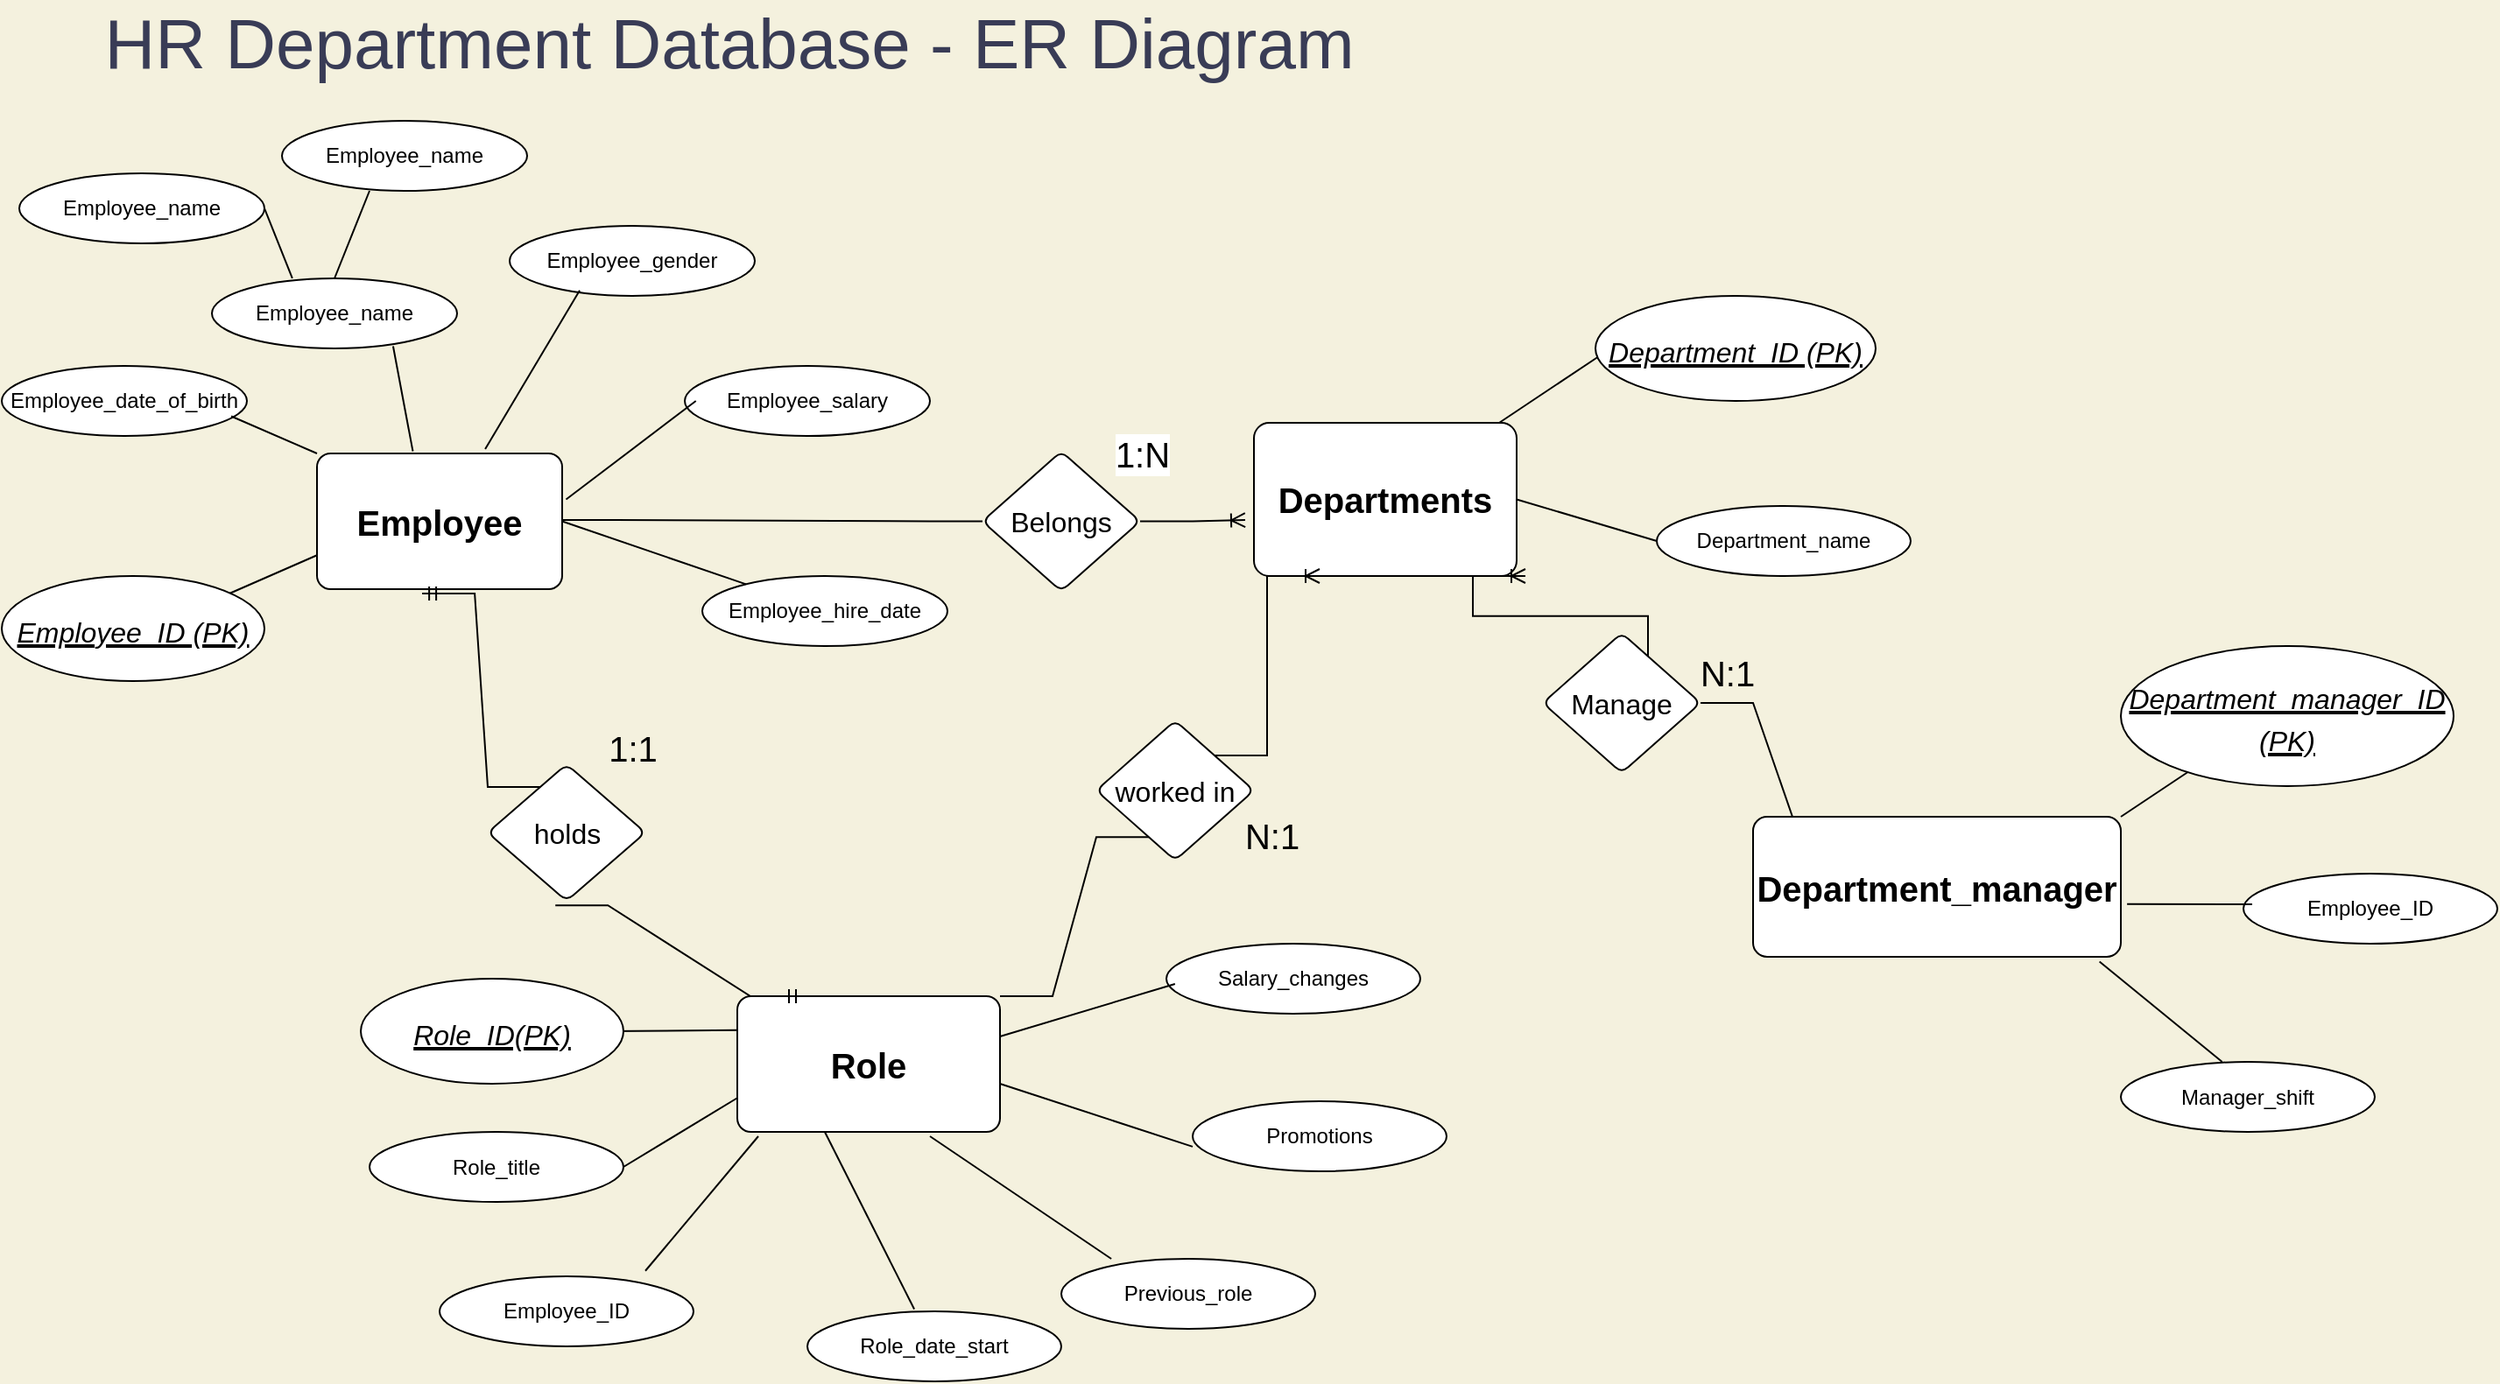 <mxfile version="15.5.8" type="github">
  <diagram name="Page-1" id="a7904f86-f2b4-8e86-fa97-74104820619b">
    <mxGraphModel dx="1456" dy="1641" grid="1" gridSize="10" guides="1" tooltips="1" connect="1" arrows="1" fold="1" page="1" pageScale="1" pageWidth="1600" pageHeight="900" background="#F4F1DE" math="0" shadow="0">
      <root>
        <mxCell id="0" />
        <mxCell id="1" parent="0" />
        <mxCell id="e3raqFH5HiRqm9mPKhRc-3" value="&lt;font style=&quot;font-size: 40px&quot;&gt;HR Department Database - ER Diagram&lt;/font&gt;" style="text;html=1;resizable=0;autosize=1;align=center;verticalAlign=middle;points=[];fillColor=none;strokeColor=none;fontColor=#393C56;rounded=1;sketch=1;" parent="1" vertex="1">
          <mxGeometry x="70" width="730" height="30" as="geometry" />
        </mxCell>
        <mxCell id="hZx71IKOhUPCRJcw6M9n-52" style="edgeStyle=orthogonalEdgeStyle;rounded=0;orthogonalLoop=1;jettySize=auto;html=1;exitX=0.5;exitY=1;exitDx=0;exitDy=0;" parent="1" edge="1">
          <mxGeometry relative="1" as="geometry">
            <mxPoint x="844" y="267.5" as="sourcePoint" />
            <mxPoint x="844" y="267.5" as="targetPoint" />
          </mxGeometry>
        </mxCell>
        <mxCell id="nj0aj4-7wqTGS0bk_ivH-1" value="&lt;b&gt;&lt;font style=&quot;font-size: 20px&quot;&gt;Employee&lt;/font&gt;&lt;/b&gt;" style="rounded=1;arcSize=10;whiteSpace=wrap;html=1;align=center;" parent="1" vertex="1">
          <mxGeometry x="200" y="250" width="140" height="77.5" as="geometry" />
        </mxCell>
        <mxCell id="nj0aj4-7wqTGS0bk_ivH-8" value="Employee_name" style="ellipse;whiteSpace=wrap;html=1;align=center;" parent="1" vertex="1">
          <mxGeometry x="140" y="150" width="140" height="40" as="geometry" />
        </mxCell>
        <mxCell id="nj0aj4-7wqTGS0bk_ivH-9" value="Employee_gender" style="ellipse;whiteSpace=wrap;html=1;align=center;" parent="1" vertex="1">
          <mxGeometry x="310" y="120" width="140" height="40" as="geometry" />
        </mxCell>
        <mxCell id="nj0aj4-7wqTGS0bk_ivH-10" value="Employee_hire_date" style="ellipse;whiteSpace=wrap;html=1;align=center;" parent="1" vertex="1">
          <mxGeometry x="420" y="320" width="140" height="40" as="geometry" />
        </mxCell>
        <mxCell id="nj0aj4-7wqTGS0bk_ivH-11" value="Employee_date_of_birth" style="ellipse;whiteSpace=wrap;html=1;align=center;" parent="1" vertex="1">
          <mxGeometry x="20" y="200" width="140" height="40" as="geometry" />
        </mxCell>
        <mxCell id="nj0aj4-7wqTGS0bk_ivH-12" value="Employee_salary" style="ellipse;whiteSpace=wrap;html=1;align=center;" parent="1" vertex="1">
          <mxGeometry x="410" y="200" width="140" height="40" as="geometry" />
        </mxCell>
        <mxCell id="nj0aj4-7wqTGS0bk_ivH-13" value="Role_title" style="ellipse;whiteSpace=wrap;html=1;align=center;" parent="1" vertex="1">
          <mxGeometry x="230" y="637.5" width="145" height="40" as="geometry" />
        </mxCell>
        <mxCell id="nj0aj4-7wqTGS0bk_ivH-16" value="&lt;b&gt;&lt;font style=&quot;font-size: 20px&quot;&gt;Role&lt;/font&gt;&lt;/b&gt;" style="rounded=1;arcSize=10;whiteSpace=wrap;html=1;align=center;" parent="1" vertex="1">
          <mxGeometry x="440" y="560" width="150" height="77.5" as="geometry" />
        </mxCell>
        <mxCell id="nj0aj4-7wqTGS0bk_ivH-20" value="Employee_ID" style="ellipse;whiteSpace=wrap;html=1;align=center;" parent="1" vertex="1">
          <mxGeometry x="1300" y="490" width="145" height="40" as="geometry" />
        </mxCell>
        <mxCell id="nj0aj4-7wqTGS0bk_ivH-23" value="Promotions" style="ellipse;whiteSpace=wrap;html=1;align=center;" parent="1" vertex="1">
          <mxGeometry x="700" y="620" width="145" height="40" as="geometry" />
        </mxCell>
        <mxCell id="nj0aj4-7wqTGS0bk_ivH-24" value="Salary_changes" style="ellipse;whiteSpace=wrap;html=1;align=center;" parent="1" vertex="1">
          <mxGeometry x="685" y="530" width="145" height="40" as="geometry" />
        </mxCell>
        <mxCell id="nj0aj4-7wqTGS0bk_ivH-25" value="Previous_role" style="ellipse;whiteSpace=wrap;html=1;align=center;" parent="1" vertex="1">
          <mxGeometry x="625" y="710" width="145" height="40" as="geometry" />
        </mxCell>
        <mxCell id="nj0aj4-7wqTGS0bk_ivH-26" value="Role_date_start" style="ellipse;whiteSpace=wrap;html=1;align=center;" parent="1" vertex="1">
          <mxGeometry x="480" y="740" width="145" height="40" as="geometry" />
        </mxCell>
        <mxCell id="nj0aj4-7wqTGS0bk_ivH-27" value="&lt;b&gt;&lt;font style=&quot;font-size: 20px&quot;&gt;Department_manager&lt;/font&gt;&lt;/b&gt;" style="rounded=1;arcSize=10;whiteSpace=wrap;html=1;align=center;" parent="1" vertex="1">
          <mxGeometry x="1020" y="457.5" width="210" height="80" as="geometry" />
        </mxCell>
        <mxCell id="nj0aj4-7wqTGS0bk_ivH-30" value="Manager_shift" style="ellipse;whiteSpace=wrap;html=1;align=center;" parent="1" vertex="1">
          <mxGeometry x="1230" y="597.5" width="145" height="40" as="geometry" />
        </mxCell>
        <mxCell id="nj0aj4-7wqTGS0bk_ivH-46" value="&lt;b&gt;&lt;font style=&quot;font-size: 20px&quot;&gt;Departments&lt;/font&gt;&lt;/b&gt;" style="rounded=1;arcSize=10;whiteSpace=wrap;html=1;align=center;" parent="1" vertex="1">
          <mxGeometry x="735" y="232.5" width="150" height="87.5" as="geometry" />
        </mxCell>
        <mxCell id="nj0aj4-7wqTGS0bk_ivH-47" value="Department_name" style="ellipse;whiteSpace=wrap;html=1;align=center;" parent="1" vertex="1">
          <mxGeometry x="965" y="280" width="145" height="40" as="geometry" />
        </mxCell>
        <mxCell id="1IycwErhCTAVCrpmvj0n-6" value="" style="endArrow=none;html=1;rounded=0;exitX=0.686;exitY=-0.032;exitDx=0;exitDy=0;exitPerimeter=0;" edge="1" parent="1" source="nj0aj4-7wqTGS0bk_ivH-1">
          <mxGeometry width="50" height="50" relative="1" as="geometry">
            <mxPoint x="300" y="206.88" as="sourcePoint" />
            <mxPoint x="350" y="156.88" as="targetPoint" />
          </mxGeometry>
        </mxCell>
        <mxCell id="1IycwErhCTAVCrpmvj0n-7" value="" style="endArrow=none;html=1;rounded=0;exitX=1.016;exitY=0.339;exitDx=0;exitDy=0;exitPerimeter=0;" edge="1" parent="1" source="nj0aj4-7wqTGS0bk_ivH-1">
          <mxGeometry width="50" height="50" relative="1" as="geometry">
            <mxPoint x="343.64" y="310.64" as="sourcePoint" />
            <mxPoint x="416.36" y="220" as="targetPoint" />
          </mxGeometry>
        </mxCell>
        <mxCell id="1IycwErhCTAVCrpmvj0n-8" value="" style="endArrow=none;html=1;rounded=0;exitX=0.391;exitY=-0.016;exitDx=0;exitDy=0;exitPerimeter=0;entryX=0.739;entryY=0.969;entryDx=0;entryDy=0;entryPerimeter=0;" edge="1" parent="1" source="nj0aj4-7wqTGS0bk_ivH-1" target="nj0aj4-7wqTGS0bk_ivH-8">
          <mxGeometry width="50" height="50" relative="1" as="geometry">
            <mxPoint x="160" y="225.633" as="sourcePoint" />
            <mxPoint x="234.12" y="169.36" as="targetPoint" />
          </mxGeometry>
        </mxCell>
        <mxCell id="1IycwErhCTAVCrpmvj0n-9" value="" style="endArrow=none;html=1;rounded=0;entryX=0;entryY=0.75;entryDx=0;entryDy=0;" edge="1" parent="1" target="nj0aj4-7wqTGS0bk_ivH-1">
          <mxGeometry width="50" height="50" relative="1" as="geometry">
            <mxPoint x="150" y="330" as="sourcePoint" />
            <mxPoint x="160.0" y="303.73" as="targetPoint" />
          </mxGeometry>
        </mxCell>
        <mxCell id="1IycwErhCTAVCrpmvj0n-10" value="" style="endArrow=none;html=1;rounded=0;exitX=1;exitY=0.5;exitDx=0;exitDy=0;" edge="1" parent="1" source="nj0aj4-7wqTGS0bk_ivH-1" target="nj0aj4-7wqTGS0bk_ivH-10">
          <mxGeometry width="50" height="50" relative="1" as="geometry">
            <mxPoint x="372.24" y="306.273" as="sourcePoint" />
            <mxPoint x="446.36" y="250" as="targetPoint" />
          </mxGeometry>
        </mxCell>
        <mxCell id="1IycwErhCTAVCrpmvj0n-11" value="" style="endArrow=none;html=1;rounded=0;exitX=0;exitY=0;exitDx=0;exitDy=0;entryX=0.936;entryY=0.719;entryDx=0;entryDy=0;entryPerimeter=0;" edge="1" parent="1" source="nj0aj4-7wqTGS0bk_ivH-1" target="nj0aj4-7wqTGS0bk_ivH-11">
          <mxGeometry width="50" height="50" relative="1" as="geometry">
            <mxPoint x="85.88" y="295.023" as="sourcePoint" />
            <mxPoint x="160.0" y="238.75" as="targetPoint" />
          </mxGeometry>
        </mxCell>
        <mxCell id="1IycwErhCTAVCrpmvj0n-12" value="" style="endArrow=none;html=1;rounded=0;entryX=0;entryY=0.5;entryDx=0;entryDy=0;exitX=1;exitY=0.5;exitDx=0;exitDy=0;" edge="1" parent="1" source="nj0aj4-7wqTGS0bk_ivH-46" target="nj0aj4-7wqTGS0bk_ivH-47">
          <mxGeometry width="50" height="50" relative="1" as="geometry">
            <mxPoint x="805" y="322.5" as="sourcePoint" />
            <mxPoint x="810" y="372.5" as="targetPoint" />
          </mxGeometry>
        </mxCell>
        <mxCell id="1IycwErhCTAVCrpmvj0n-13" value="" style="endArrow=none;html=1;rounded=0;exitX=1;exitY=0.5;exitDx=0;exitDy=0;entryX=0;entryY=0.25;entryDx=0;entryDy=0;" edge="1" parent="1" target="nj0aj4-7wqTGS0bk_ivH-16">
          <mxGeometry width="50" height="50" relative="1" as="geometry">
            <mxPoint x="365.0" y="580" as="sourcePoint" />
            <mxPoint x="440" y="570" as="targetPoint" />
          </mxGeometry>
        </mxCell>
        <mxCell id="1IycwErhCTAVCrpmvj0n-14" value="" style="endArrow=none;html=1;rounded=0;exitX=1;exitY=0.5;exitDx=0;exitDy=0;entryX=0;entryY=0.75;entryDx=0;entryDy=0;" edge="1" parent="1" source="nj0aj4-7wqTGS0bk_ivH-13" target="nj0aj4-7wqTGS0bk_ivH-16">
          <mxGeometry width="50" height="50" relative="1" as="geometry">
            <mxPoint x="350" y="547.5" as="sourcePoint" />
            <mxPoint x="454.966" y="583.438" as="targetPoint" />
          </mxGeometry>
        </mxCell>
        <mxCell id="1IycwErhCTAVCrpmvj0n-15" value="" style="endArrow=none;html=1;rounded=0;exitX=0.421;exitY=-0.031;exitDx=0;exitDy=0;entryX=0.333;entryY=1;entryDx=0;entryDy=0;entryPerimeter=0;exitPerimeter=0;" edge="1" parent="1" source="nj0aj4-7wqTGS0bk_ivH-26" target="nj0aj4-7wqTGS0bk_ivH-16">
          <mxGeometry width="50" height="50" relative="1" as="geometry">
            <mxPoint x="380" y="637.5" as="sourcePoint" />
            <mxPoint x="484.966" y="673.438" as="targetPoint" />
          </mxGeometry>
        </mxCell>
        <mxCell id="1IycwErhCTAVCrpmvj0n-16" value="" style="endArrow=none;html=1;rounded=0;entryX=0.197;entryY=0;entryDx=0;entryDy=0;entryPerimeter=0;" edge="1" parent="1" target="nj0aj4-7wqTGS0bk_ivH-25">
          <mxGeometry width="50" height="50" relative="1" as="geometry">
            <mxPoint x="550" y="640" as="sourcePoint" />
            <mxPoint x="614.966" y="715.938" as="targetPoint" />
          </mxGeometry>
        </mxCell>
        <mxCell id="1IycwErhCTAVCrpmvj0n-17" value="" style="endArrow=none;html=1;rounded=0;" edge="1" parent="1">
          <mxGeometry width="50" height="50" relative="1" as="geometry">
            <mxPoint x="590" y="610" as="sourcePoint" />
            <mxPoint x="699.996" y="645.938" as="targetPoint" />
          </mxGeometry>
        </mxCell>
        <mxCell id="1IycwErhCTAVCrpmvj0n-18" value="" style="endArrow=none;html=1;rounded=0;entryX=0.034;entryY=0.575;entryDx=0;entryDy=0;entryPerimeter=0;" edge="1" parent="1" target="nj0aj4-7wqTGS0bk_ivH-24">
          <mxGeometry width="50" height="50" relative="1" as="geometry">
            <mxPoint x="590" y="583" as="sourcePoint" />
            <mxPoint x="680" y="583" as="targetPoint" />
          </mxGeometry>
        </mxCell>
        <mxCell id="1IycwErhCTAVCrpmvj0n-20" value="" style="endArrow=none;html=1;rounded=0;entryX=0;entryY=0.5;entryDx=0;entryDy=0;" edge="1" parent="1">
          <mxGeometry width="50" height="50" relative="1" as="geometry">
            <mxPoint x="875" y="232.5" as="sourcePoint" />
            <mxPoint x="935" y="192.5" as="targetPoint" />
            <Array as="points" />
          </mxGeometry>
        </mxCell>
        <mxCell id="1IycwErhCTAVCrpmvj0n-21" value="" style="endArrow=none;html=1;rounded=0;exitX=0.942;exitY=1.034;exitDx=0;exitDy=0;exitPerimeter=0;entryX=0.399;entryY=0;entryDx=0;entryDy=0;entryPerimeter=0;" edge="1" parent="1" source="nj0aj4-7wqTGS0bk_ivH-27" target="nj0aj4-7wqTGS0bk_ivH-30">
          <mxGeometry width="50" height="50" relative="1" as="geometry">
            <mxPoint x="1105" y="569.06" as="sourcePoint" />
            <mxPoint x="1209.966" y="604.998" as="targetPoint" />
          </mxGeometry>
        </mxCell>
        <mxCell id="1IycwErhCTAVCrpmvj0n-24" value="" style="endArrow=none;html=1;rounded=0;entryX=1;entryY=0;entryDx=0;entryDy=0;" edge="1" parent="1" target="nj0aj4-7wqTGS0bk_ivH-27">
          <mxGeometry width="50" height="50" relative="1" as="geometry">
            <mxPoint x="1275" y="427.5" as="sourcePoint" />
            <mxPoint x="1059.996" y="517.498" as="targetPoint" />
          </mxGeometry>
        </mxCell>
        <mxCell id="1IycwErhCTAVCrpmvj0n-25" value="" style="endArrow=none;html=1;rounded=0;exitX=1.017;exitY=0.623;exitDx=0;exitDy=0;exitPerimeter=0;" edge="1" parent="1" source="nj0aj4-7wqTGS0bk_ivH-27">
          <mxGeometry width="50" height="50" relative="1" as="geometry">
            <mxPoint x="1085" y="547.5" as="sourcePoint" />
            <mxPoint x="1305" y="507.5" as="targetPoint" />
          </mxGeometry>
        </mxCell>
        <mxCell id="1IycwErhCTAVCrpmvj0n-27" value="" style="edgeStyle=entityRelationEdgeStyle;fontSize=12;html=1;endArrow=ERoneToMany;rounded=0;startArrow=none;" edge="1" parent="1" source="nj0aj4-7wqTGS0bk_ivH-155">
          <mxGeometry width="100" height="100" relative="1" as="geometry">
            <mxPoint x="340" y="288.04" as="sourcePoint" />
            <mxPoint x="730" y="288.04" as="targetPoint" />
          </mxGeometry>
        </mxCell>
        <mxCell id="1IycwErhCTAVCrpmvj0n-28" value="1:N" style="edgeLabel;html=1;align=center;verticalAlign=middle;resizable=0;points=[];fontSize=20;" vertex="1" connectable="0" parent="1IycwErhCTAVCrpmvj0n-27">
          <mxGeometry x="0.094" relative="1" as="geometry">
            <mxPoint x="-32" y="-38" as="offset" />
          </mxGeometry>
        </mxCell>
        <mxCell id="1IycwErhCTAVCrpmvj0n-34" value="" style="edgeStyle=entityRelationEdgeStyle;fontSize=12;html=1;endArrow=ERmandOne;startArrow=none;rounded=0;entryX=0.429;entryY=1.032;entryDx=0;entryDy=0;entryPerimeter=0;exitX=0.25;exitY=0;exitDx=0;exitDy=0;" edge="1" parent="1" source="nj0aj4-7wqTGS0bk_ivH-141" target="nj0aj4-7wqTGS0bk_ivH-1">
          <mxGeometry width="100" height="100" relative="1" as="geometry">
            <mxPoint x="460" y="540" as="sourcePoint" />
            <mxPoint x="380" y="387.5" as="targetPoint" />
          </mxGeometry>
        </mxCell>
        <mxCell id="nj0aj4-7wqTGS0bk_ivH-141" value="&lt;font style=&quot;font-size: 16px&quot;&gt;holds&lt;/font&gt;" style="rhombus;whiteSpace=wrap;html=1;rounded=1;arcSize=10;" parent="1" vertex="1">
          <mxGeometry x="297.5" y="427.5" width="90" height="78.13" as="geometry" />
        </mxCell>
        <mxCell id="1IycwErhCTAVCrpmvj0n-36" value="" style="edgeStyle=entityRelationEdgeStyle;fontSize=12;html=1;endArrow=none;startArrow=ERmandOne;rounded=0;entryX=0.429;entryY=1.032;entryDx=0;entryDy=0;entryPerimeter=0;exitX=0.25;exitY=0;exitDx=0;exitDy=0;" edge="1" parent="1" source="nj0aj4-7wqTGS0bk_ivH-16" target="nj0aj4-7wqTGS0bk_ivH-141">
          <mxGeometry width="100" height="100" relative="1" as="geometry">
            <mxPoint x="477.5" y="560.0" as="sourcePoint" />
            <mxPoint x="260.06" y="329.98" as="targetPoint" />
          </mxGeometry>
        </mxCell>
        <mxCell id="nj0aj4-7wqTGS0bk_ivH-155" value="&lt;font style=&quot;font-size: 16px&quot;&gt;Belongs&lt;/font&gt;" style="rhombus;whiteSpace=wrap;html=1;rounded=1;arcSize=10;" parent="1" vertex="1">
          <mxGeometry x="580" y="248.75" width="90" height="80" as="geometry" />
        </mxCell>
        <mxCell id="1IycwErhCTAVCrpmvj0n-37" value="" style="edgeStyle=entityRelationEdgeStyle;fontSize=12;html=1;endArrow=none;rounded=0;" edge="1" parent="1" target="nj0aj4-7wqTGS0bk_ivH-155">
          <mxGeometry width="100" height="100" relative="1" as="geometry">
            <mxPoint x="340" y="288.04" as="sourcePoint" />
            <mxPoint x="730" y="288.04" as="targetPoint" />
          </mxGeometry>
        </mxCell>
        <mxCell id="1IycwErhCTAVCrpmvj0n-39" value="1:1" style="text;html=1;align=center;verticalAlign=middle;resizable=0;points=[];autosize=1;strokeColor=none;fillColor=none;fontSize=20;" vertex="1" parent="1">
          <mxGeometry x="360" y="402.5" width="40" height="30" as="geometry" />
        </mxCell>
        <mxCell id="1IycwErhCTAVCrpmvj0n-40" value="" style="edgeStyle=entityRelationEdgeStyle;fontSize=12;html=1;endArrow=ERoneToMany;rounded=0;exitX=1;exitY=0;exitDx=0;exitDy=0;entryX=0.25;entryY=1;entryDx=0;entryDy=0;startArrow=none;" edge="1" parent="1" source="nj0aj4-7wqTGS0bk_ivH-52" target="nj0aj4-7wqTGS0bk_ivH-46">
          <mxGeometry width="100" height="100" relative="1" as="geometry">
            <mxPoint x="840" y="440" as="sourcePoint" />
            <mxPoint x="940" y="340" as="targetPoint" />
          </mxGeometry>
        </mxCell>
        <mxCell id="nj0aj4-7wqTGS0bk_ivH-52" value="&lt;font style=&quot;font-size: 16px&quot;&gt;worked in&lt;/font&gt;" style="rhombus;whiteSpace=wrap;html=1;rounded=1;arcSize=10;" parent="1" vertex="1">
          <mxGeometry x="645" y="402.5" width="90" height="80" as="geometry" />
        </mxCell>
        <mxCell id="1IycwErhCTAVCrpmvj0n-41" value="" style="edgeStyle=entityRelationEdgeStyle;fontSize=12;html=1;endArrow=none;rounded=0;exitX=1;exitY=0;exitDx=0;exitDy=0;entryX=0.25;entryY=1;entryDx=0;entryDy=0;" edge="1" parent="1" source="nj0aj4-7wqTGS0bk_ivH-16" target="nj0aj4-7wqTGS0bk_ivH-52">
          <mxGeometry width="100" height="100" relative="1" as="geometry">
            <mxPoint x="590" y="560.0" as="sourcePoint" />
            <mxPoint x="772.5" y="320" as="targetPoint" />
          </mxGeometry>
        </mxCell>
        <mxCell id="1IycwErhCTAVCrpmvj0n-42" value="N:1" style="text;html=1;align=center;verticalAlign=middle;resizable=0;points=[];autosize=1;strokeColor=none;fillColor=none;fontSize=20;" vertex="1" parent="1">
          <mxGeometry x="720" y="452.5" width="50" height="30" as="geometry" />
        </mxCell>
        <mxCell id="1IycwErhCTAVCrpmvj0n-43" value="" style="edgeStyle=entityRelationEdgeStyle;fontSize=12;html=1;endArrow=ERoneToMany;rounded=0;exitX=0.25;exitY=0;exitDx=0;exitDy=0;startArrow=none;" edge="1" parent="1" source="nj0aj4-7wqTGS0bk_ivH-152">
          <mxGeometry width="100" height="100" relative="1" as="geometry">
            <mxPoint x="1080" y="450" as="sourcePoint" />
            <mxPoint x="890" y="320" as="targetPoint" />
          </mxGeometry>
        </mxCell>
        <mxCell id="nj0aj4-7wqTGS0bk_ivH-152" value="&lt;font style=&quot;font-size: 16px&quot;&gt;Manage&lt;/font&gt;" style="rhombus;whiteSpace=wrap;html=1;rounded=1;arcSize=10;" parent="1" vertex="1">
          <mxGeometry x="900" y="352.5" width="90" height="80" as="geometry" />
        </mxCell>
        <mxCell id="1IycwErhCTAVCrpmvj0n-44" value="" style="edgeStyle=entityRelationEdgeStyle;fontSize=12;html=1;endArrow=none;rounded=0;exitX=0.25;exitY=0;exitDx=0;exitDy=0;" edge="1" parent="1" source="nj0aj4-7wqTGS0bk_ivH-27" target="nj0aj4-7wqTGS0bk_ivH-152">
          <mxGeometry width="100" height="100" relative="1" as="geometry">
            <mxPoint x="1072.5" y="457.5" as="sourcePoint" />
            <mxPoint x="890" y="320" as="targetPoint" />
          </mxGeometry>
        </mxCell>
        <mxCell id="1IycwErhCTAVCrpmvj0n-45" value="N:1" style="text;html=1;align=center;verticalAlign=middle;resizable=0;points=[];autosize=1;strokeColor=none;fillColor=none;fontSize=20;" vertex="1" parent="1">
          <mxGeometry x="980" y="360" width="50" height="30" as="geometry" />
        </mxCell>
        <mxCell id="1IycwErhCTAVCrpmvj0n-46" value="Employee_ID" style="ellipse;whiteSpace=wrap;html=1;align=center;" vertex="1" parent="1">
          <mxGeometry x="270" y="720" width="145" height="40" as="geometry" />
        </mxCell>
        <mxCell id="1IycwErhCTAVCrpmvj0n-47" value="" style="endArrow=none;html=1;rounded=0;exitX=1;exitY=0.5;exitDx=0;exitDy=0;" edge="1" parent="1">
          <mxGeometry width="50" height="50" relative="1" as="geometry">
            <mxPoint x="387.5" y="716.88" as="sourcePoint" />
            <mxPoint x="452" y="640" as="targetPoint" />
          </mxGeometry>
        </mxCell>
        <mxCell id="1IycwErhCTAVCrpmvj0n-48" value="Employee_name" style="ellipse;whiteSpace=wrap;html=1;align=center;" vertex="1" parent="1">
          <mxGeometry x="180" y="60" width="140" height="40" as="geometry" />
        </mxCell>
        <mxCell id="1IycwErhCTAVCrpmvj0n-49" value="Employee_name" style="ellipse;whiteSpace=wrap;html=1;align=center;" vertex="1" parent="1">
          <mxGeometry x="30" y="90" width="140" height="40" as="geometry" />
        </mxCell>
        <mxCell id="1IycwErhCTAVCrpmvj0n-50" value="" style="endArrow=none;html=1;rounded=0;entryX=0.739;entryY=0.969;entryDx=0;entryDy=0;entryPerimeter=0;exitX=0.5;exitY=0;exitDx=0;exitDy=0;" edge="1" parent="1" source="nj0aj4-7wqTGS0bk_ivH-8">
          <mxGeometry width="50" height="50" relative="1" as="geometry">
            <mxPoint x="220" y="140" as="sourcePoint" />
            <mxPoint x="230.0" y="100.0" as="targetPoint" />
          </mxGeometry>
        </mxCell>
        <mxCell id="1IycwErhCTAVCrpmvj0n-51" value="" style="endArrow=none;html=1;rounded=0;entryX=1;entryY=0.5;entryDx=0;entryDy=0;exitX=0.328;exitY=-0.001;exitDx=0;exitDy=0;exitPerimeter=0;" edge="1" parent="1" source="nj0aj4-7wqTGS0bk_ivH-8" target="1IycwErhCTAVCrpmvj0n-49">
          <mxGeometry width="50" height="50" relative="1" as="geometry">
            <mxPoint x="180" y="140" as="sourcePoint" />
            <mxPoint x="180.0" y="110.0" as="targetPoint" />
          </mxGeometry>
        </mxCell>
        <mxCell id="1IycwErhCTAVCrpmvj0n-59" value="&lt;i&gt;&lt;font style=&quot;font-size: 16px&quot;&gt;Employee_ID (PK)&lt;/font&gt;&lt;/i&gt;" style="ellipse;whiteSpace=wrap;html=1;align=center;fontStyle=4;fontSize=20;" vertex="1" parent="1">
          <mxGeometry x="20" y="320" width="150" height="60" as="geometry" />
        </mxCell>
        <mxCell id="1IycwErhCTAVCrpmvj0n-61" value="&lt;i&gt;&lt;font style=&quot;font-size: 16px&quot;&gt;Department_ID (PK)&lt;/font&gt;&lt;/i&gt;" style="ellipse;whiteSpace=wrap;html=1;align=center;fontStyle=4;fontSize=20;" vertex="1" parent="1">
          <mxGeometry x="930" y="160" width="160" height="60" as="geometry" />
        </mxCell>
        <mxCell id="1IycwErhCTAVCrpmvj0n-62" value="&lt;i&gt;&lt;font style=&quot;font-size: 16px&quot;&gt;Department_manager_ID (PK)&lt;/font&gt;&lt;/i&gt;" style="ellipse;whiteSpace=wrap;html=1;align=center;fontStyle=4;fontSize=20;" vertex="1" parent="1">
          <mxGeometry x="1230" y="360" width="190" height="80" as="geometry" />
        </mxCell>
        <mxCell id="1IycwErhCTAVCrpmvj0n-63" value="&lt;i&gt;&lt;font style=&quot;font-size: 16px&quot;&gt;Role_ID(PK)&lt;/font&gt;&lt;/i&gt;" style="ellipse;whiteSpace=wrap;html=1;align=center;fontStyle=4;fontSize=20;" vertex="1" parent="1">
          <mxGeometry x="225" y="550" width="150" height="60" as="geometry" />
        </mxCell>
      </root>
    </mxGraphModel>
  </diagram>
</mxfile>

